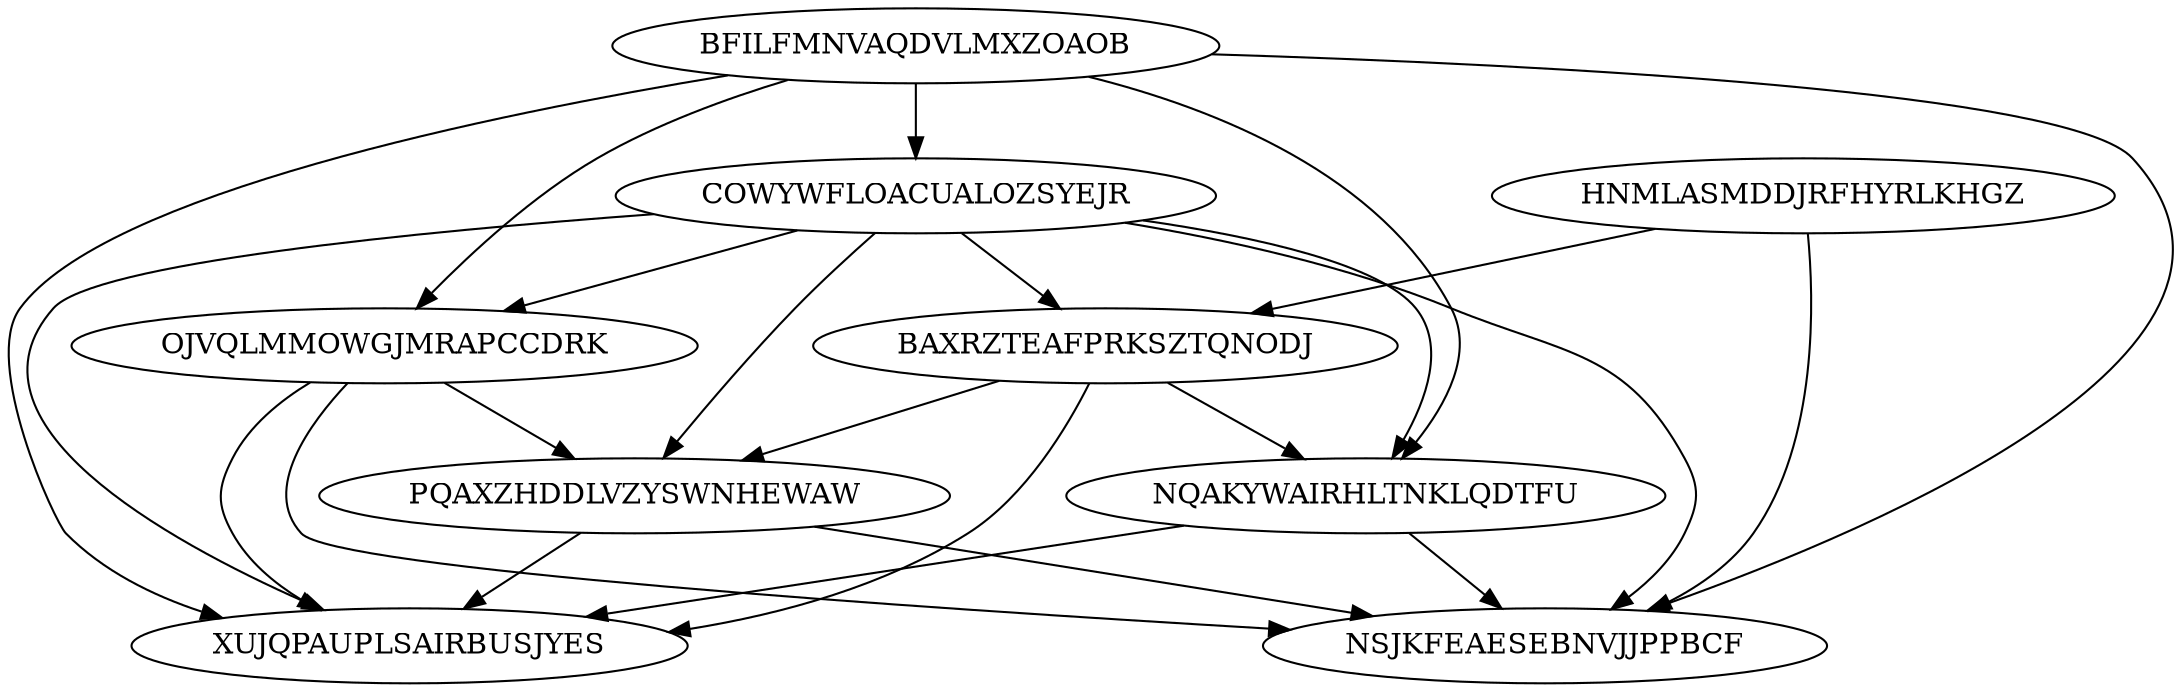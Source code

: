digraph N9M23 {
	BFILFMNVAQDVLMXZOAOB	[Weight=16];
	HNMLASMDDJRFHYRLKHGZ	[Weight=17];
	COWYWFLOACUALOZSYEJR	[Weight=10];
	OJVQLMMOWGJMRAPCCDRK	[Weight=14];
	BAXRZTEAFPRKSZTQNODJ	[Weight=14];
	PQAXZHDDLVZYSWNHEWAW	[Weight=20];
	NQAKYWAIRHLTNKLQDTFU	[Weight=16];
	NSJKFEAESEBNVJJPPBCF	[Weight=18];
	XUJQPAUPLSAIRBUSJYES	[Weight=15];
	COWYWFLOACUALOZSYEJR -> OJVQLMMOWGJMRAPCCDRK [Weight=18];
	BFILFMNVAQDVLMXZOAOB -> NQAKYWAIRHLTNKLQDTFU [Weight=16];
	BAXRZTEAFPRKSZTQNODJ -> PQAXZHDDLVZYSWNHEWAW [Weight=16];
	COWYWFLOACUALOZSYEJR -> PQAXZHDDLVZYSWNHEWAW [Weight=10];
	BAXRZTEAFPRKSZTQNODJ -> XUJQPAUPLSAIRBUSJYES [Weight=17];
	COWYWFLOACUALOZSYEJR -> XUJQPAUPLSAIRBUSJYES [Weight=15];
	BFILFMNVAQDVLMXZOAOB -> NSJKFEAESEBNVJJPPBCF [Weight=10];
	OJVQLMMOWGJMRAPCCDRK -> XUJQPAUPLSAIRBUSJYES [Weight=18];
	NQAKYWAIRHLTNKLQDTFU -> XUJQPAUPLSAIRBUSJYES [Weight=11];
	PQAXZHDDLVZYSWNHEWAW -> NSJKFEAESEBNVJJPPBCF [Weight=14];
	BFILFMNVAQDVLMXZOAOB -> COWYWFLOACUALOZSYEJR [Weight=12];
	PQAXZHDDLVZYSWNHEWAW -> XUJQPAUPLSAIRBUSJYES [Weight=17];
	NQAKYWAIRHLTNKLQDTFU -> NSJKFEAESEBNVJJPPBCF [Weight=15];
	COWYWFLOACUALOZSYEJR -> NSJKFEAESEBNVJJPPBCF [Weight=10];
	COWYWFLOACUALOZSYEJR -> BAXRZTEAFPRKSZTQNODJ [Weight=10];
	HNMLASMDDJRFHYRLKHGZ -> BAXRZTEAFPRKSZTQNODJ [Weight=13];
	BFILFMNVAQDVLMXZOAOB -> OJVQLMMOWGJMRAPCCDRK [Weight=19];
	OJVQLMMOWGJMRAPCCDRK -> NSJKFEAESEBNVJJPPBCF [Weight=10];
	HNMLASMDDJRFHYRLKHGZ -> NSJKFEAESEBNVJJPPBCF [Weight=16];
	BAXRZTEAFPRKSZTQNODJ -> NQAKYWAIRHLTNKLQDTFU [Weight=11];
	COWYWFLOACUALOZSYEJR -> NQAKYWAIRHLTNKLQDTFU [Weight=17];
	OJVQLMMOWGJMRAPCCDRK -> PQAXZHDDLVZYSWNHEWAW [Weight=19];
	BFILFMNVAQDVLMXZOAOB -> XUJQPAUPLSAIRBUSJYES [Weight=15];
}
